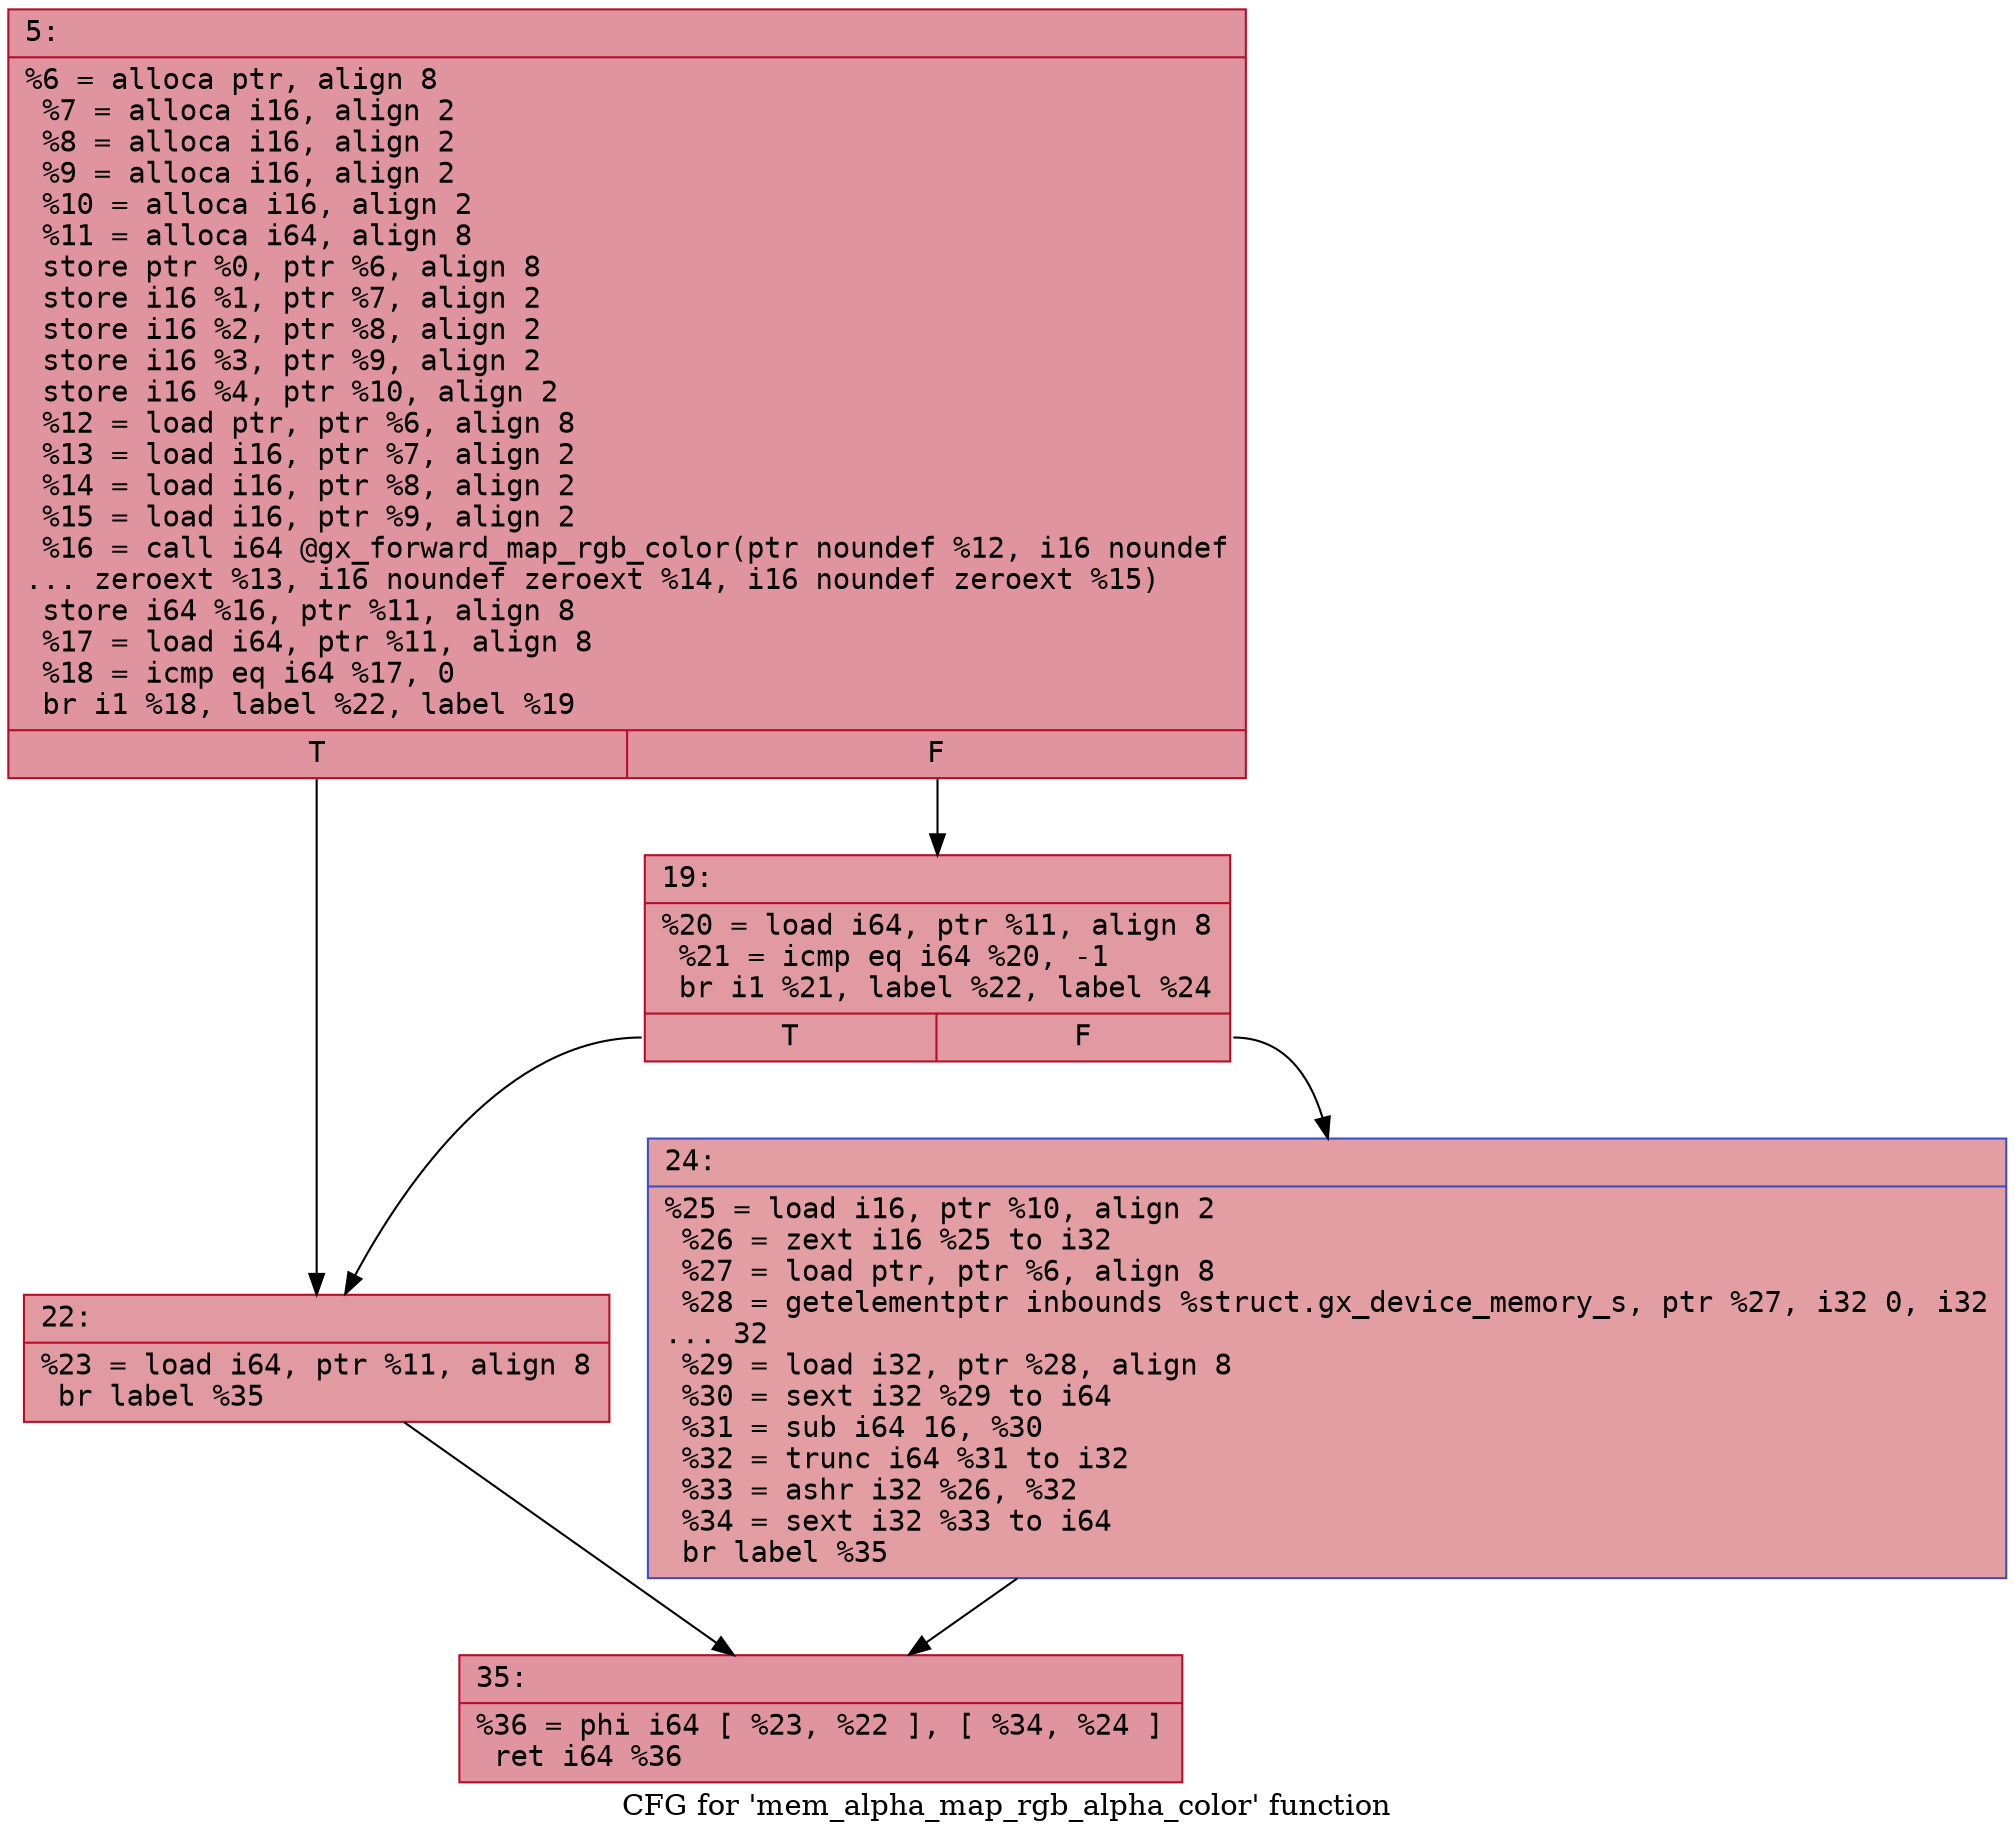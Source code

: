 digraph "CFG for 'mem_alpha_map_rgb_alpha_color' function" {
	label="CFG for 'mem_alpha_map_rgb_alpha_color' function";

	Node0x600002aea670 [shape=record,color="#b70d28ff", style=filled, fillcolor="#b70d2870" fontname="Courier",label="{5:\l|  %6 = alloca ptr, align 8\l  %7 = alloca i16, align 2\l  %8 = alloca i16, align 2\l  %9 = alloca i16, align 2\l  %10 = alloca i16, align 2\l  %11 = alloca i64, align 8\l  store ptr %0, ptr %6, align 8\l  store i16 %1, ptr %7, align 2\l  store i16 %2, ptr %8, align 2\l  store i16 %3, ptr %9, align 2\l  store i16 %4, ptr %10, align 2\l  %12 = load ptr, ptr %6, align 8\l  %13 = load i16, ptr %7, align 2\l  %14 = load i16, ptr %8, align 2\l  %15 = load i16, ptr %9, align 2\l  %16 = call i64 @gx_forward_map_rgb_color(ptr noundef %12, i16 noundef\l... zeroext %13, i16 noundef zeroext %14, i16 noundef zeroext %15)\l  store i64 %16, ptr %11, align 8\l  %17 = load i64, ptr %11, align 8\l  %18 = icmp eq i64 %17, 0\l  br i1 %18, label %22, label %19\l|{<s0>T|<s1>F}}"];
	Node0x600002aea670:s0 -> Node0x600002aea710[tooltip="5 -> 22\nProbability 37.50%" ];
	Node0x600002aea670:s1 -> Node0x600002aea6c0[tooltip="5 -> 19\nProbability 62.50%" ];
	Node0x600002aea6c0 [shape=record,color="#b70d28ff", style=filled, fillcolor="#bb1b2c70" fontname="Courier",label="{19:\l|  %20 = load i64, ptr %11, align 8\l  %21 = icmp eq i64 %20, -1\l  br i1 %21, label %22, label %24\l|{<s0>T|<s1>F}}"];
	Node0x600002aea6c0:s0 -> Node0x600002aea710[tooltip="19 -> 22\nProbability 37.50%" ];
	Node0x600002aea6c0:s1 -> Node0x600002aea760[tooltip="19 -> 24\nProbability 62.50%" ];
	Node0x600002aea710 [shape=record,color="#b70d28ff", style=filled, fillcolor="#bb1b2c70" fontname="Courier",label="{22:\l|  %23 = load i64, ptr %11, align 8\l  br label %35\l}"];
	Node0x600002aea710 -> Node0x600002aea7b0[tooltip="22 -> 35\nProbability 100.00%" ];
	Node0x600002aea760 [shape=record,color="#3d50c3ff", style=filled, fillcolor="#be242e70" fontname="Courier",label="{24:\l|  %25 = load i16, ptr %10, align 2\l  %26 = zext i16 %25 to i32\l  %27 = load ptr, ptr %6, align 8\l  %28 = getelementptr inbounds %struct.gx_device_memory_s, ptr %27, i32 0, i32\l... 32\l  %29 = load i32, ptr %28, align 8\l  %30 = sext i32 %29 to i64\l  %31 = sub i64 16, %30\l  %32 = trunc i64 %31 to i32\l  %33 = ashr i32 %26, %32\l  %34 = sext i32 %33 to i64\l  br label %35\l}"];
	Node0x600002aea760 -> Node0x600002aea7b0[tooltip="24 -> 35\nProbability 100.00%" ];
	Node0x600002aea7b0 [shape=record,color="#b70d28ff", style=filled, fillcolor="#b70d2870" fontname="Courier",label="{35:\l|  %36 = phi i64 [ %23, %22 ], [ %34, %24 ]\l  ret i64 %36\l}"];
}
